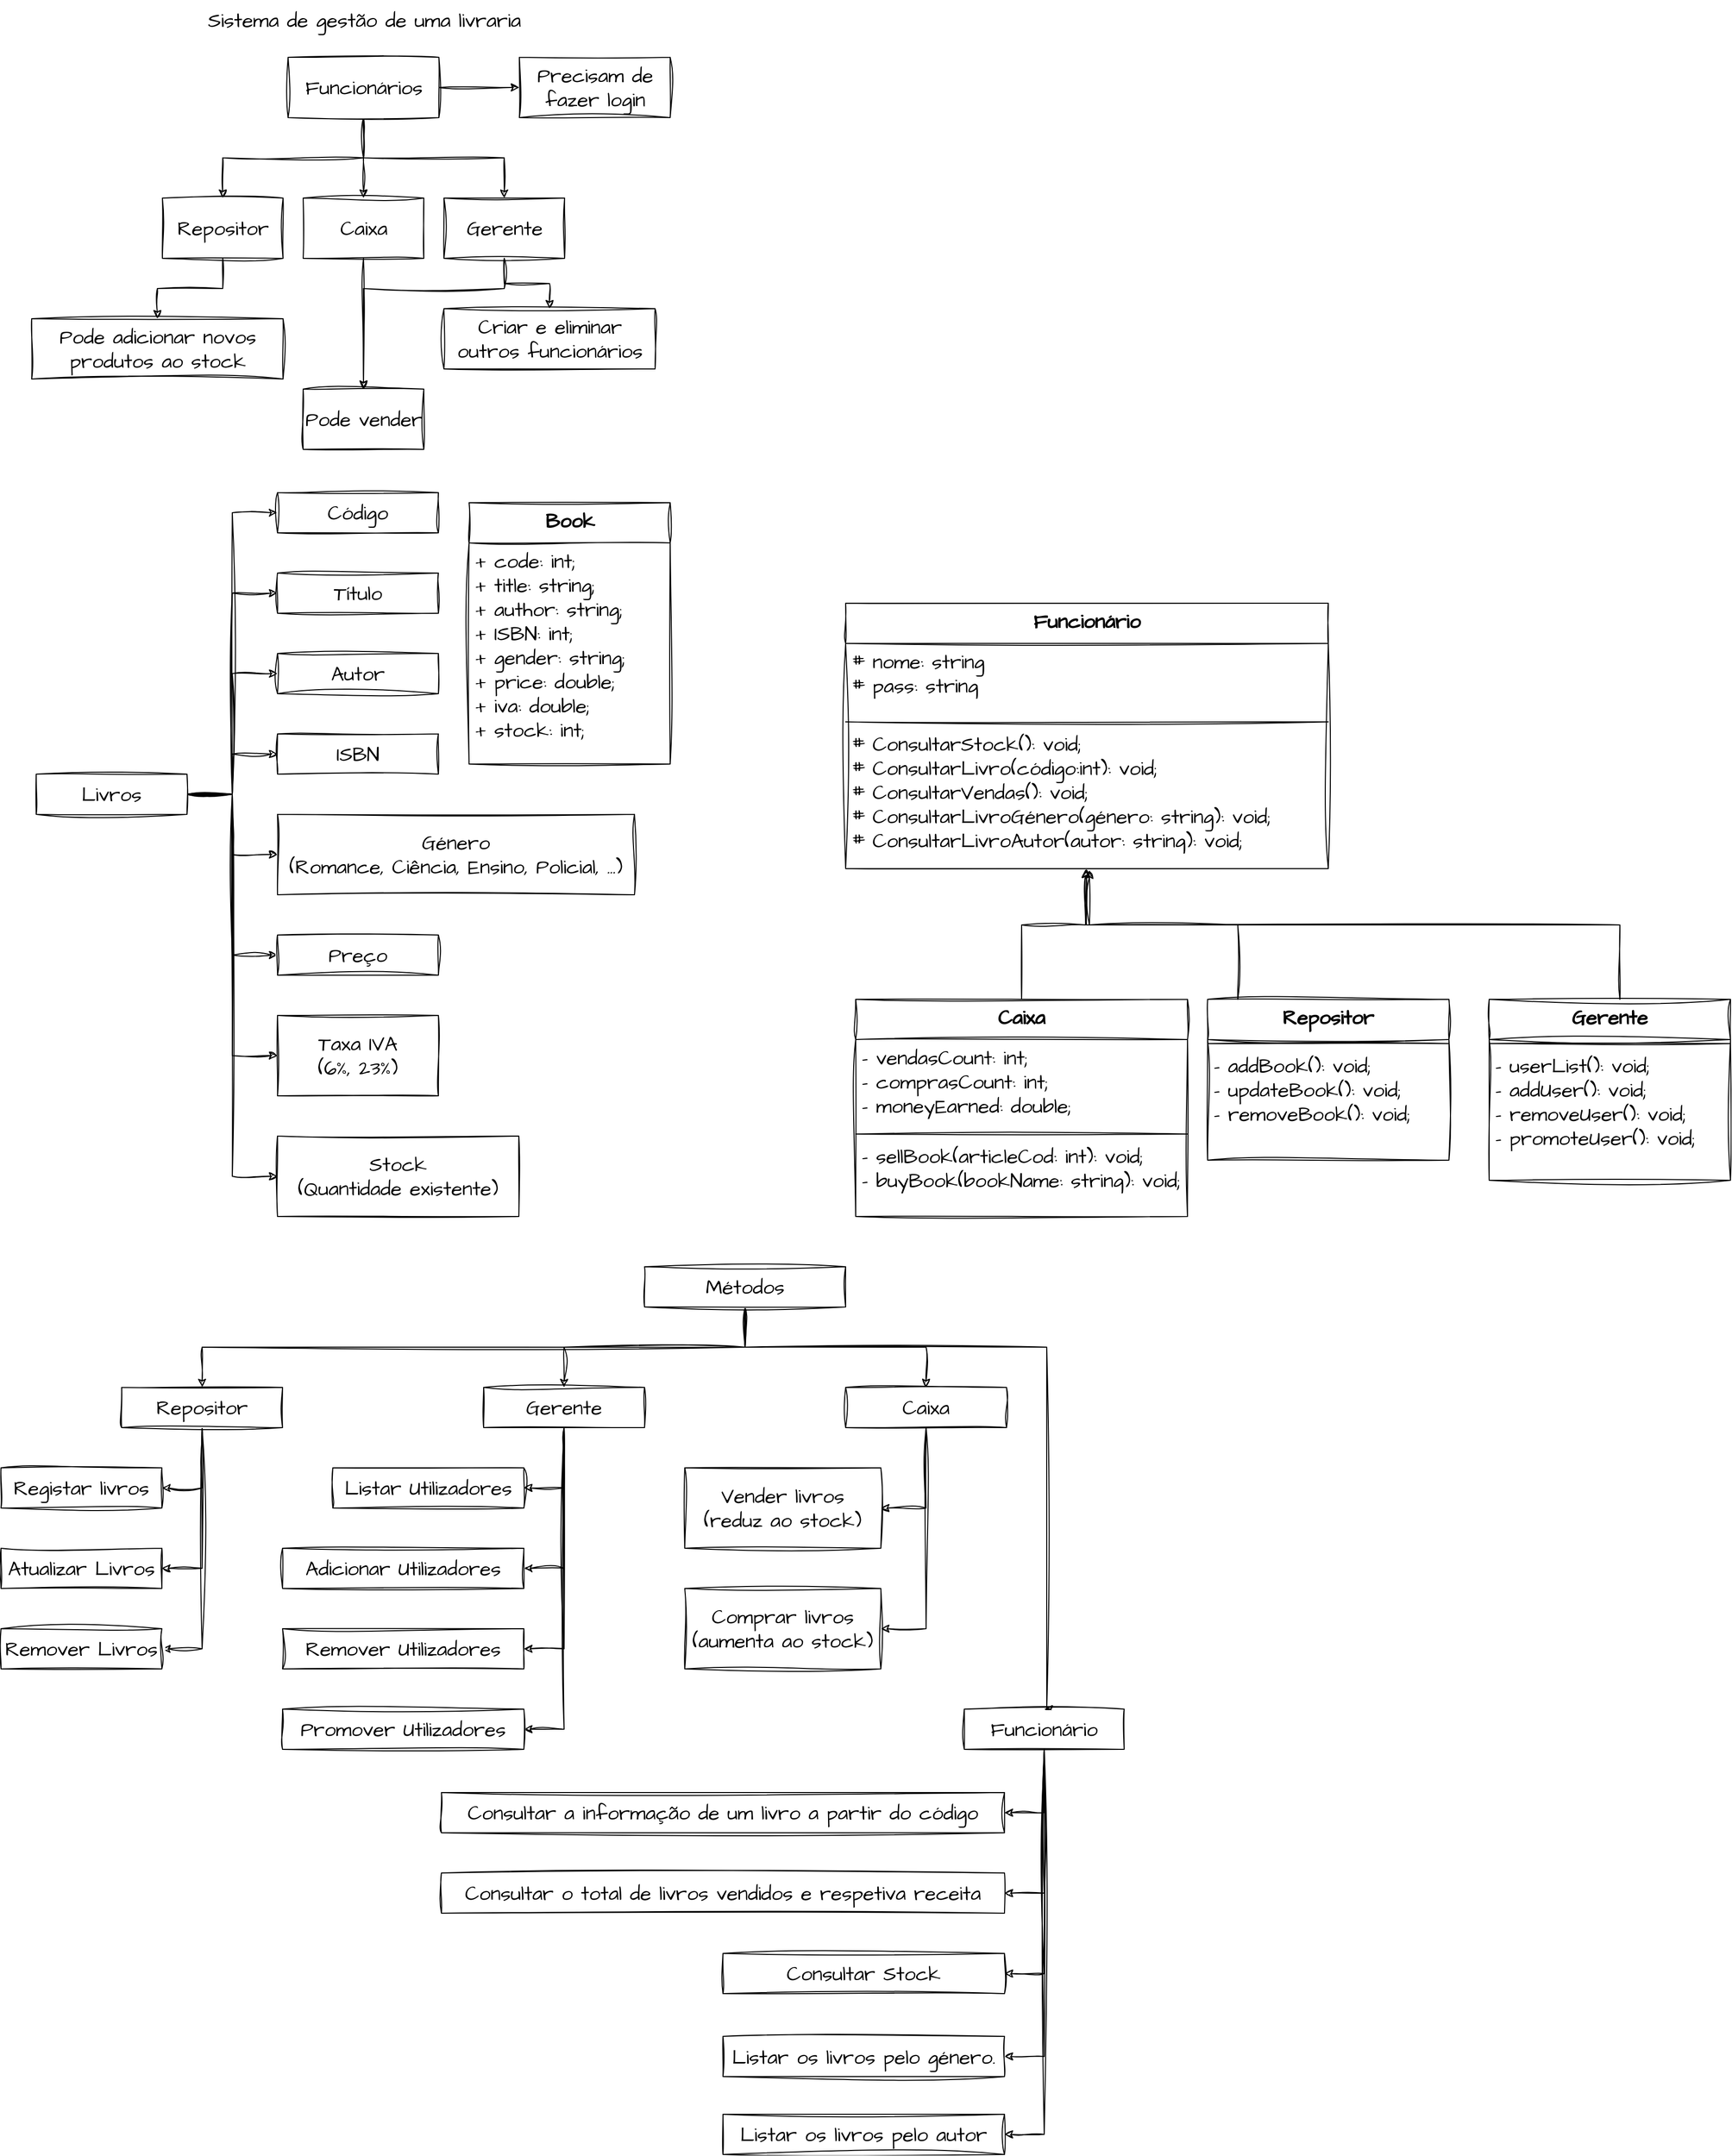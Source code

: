 <mxfile version="22.1.18" type="device">
  <diagram id="C5RBs43oDa-KdzZeNtuy" name="Page-1">
    <mxGraphModel dx="1912" dy="1139" grid="1" gridSize="10" guides="1" tooltips="1" connect="1" arrows="1" fold="1" page="1" pageScale="1" pageWidth="827" pageHeight="1169" math="0" shadow="0">
      <root>
        <mxCell id="WIyWlLk6GJQsqaUBKTNV-0" />
        <mxCell id="WIyWlLk6GJQsqaUBKTNV-1" parent="WIyWlLk6GJQsqaUBKTNV-0" />
        <mxCell id="794QUzYqEtfinhLW96Dt-0" value="Sistema de gestão de uma livraria" style="text;html=1;align=center;verticalAlign=middle;resizable=0;points=[];autosize=1;strokeColor=none;fillColor=none;fontSize=20;fontFamily=Architects Daughter;" parent="WIyWlLk6GJQsqaUBKTNV-1" vertex="1">
          <mxGeometry x="245.5" y="40" width="330" height="40" as="geometry" />
        </mxCell>
        <mxCell id="794QUzYqEtfinhLW96Dt-3" value="" style="edgeStyle=elbowEdgeStyle;rounded=0;sketch=1;hachureGap=4;jiggle=2;curveFitting=1;orthogonalLoop=1;jettySize=auto;html=1;fontFamily=Architects Daughter;fontSource=https%3A%2F%2Ffonts.googleapis.com%2Fcss%3Ffamily%3DArchitects%2BDaughter;fontSize=16;elbow=vertical;" parent="WIyWlLk6GJQsqaUBKTNV-1" source="794QUzYqEtfinhLW96Dt-1" target="794QUzYqEtfinhLW96Dt-2" edge="1">
          <mxGeometry relative="1" as="geometry" />
        </mxCell>
        <mxCell id="794QUzYqEtfinhLW96Dt-6" style="edgeStyle=orthogonalEdgeStyle;rounded=0;sketch=1;hachureGap=4;jiggle=2;curveFitting=1;orthogonalLoop=1;jettySize=auto;html=1;exitX=0.5;exitY=1;exitDx=0;exitDy=0;entryX=0.5;entryY=0;entryDx=0;entryDy=0;fontFamily=Architects Daughter;fontSource=https%3A%2F%2Ffonts.googleapis.com%2Fcss%3Ffamily%3DArchitects%2BDaughter;fontSize=16;" parent="WIyWlLk6GJQsqaUBKTNV-1" source="794QUzYqEtfinhLW96Dt-1" target="794QUzYqEtfinhLW96Dt-5" edge="1">
          <mxGeometry relative="1" as="geometry" />
        </mxCell>
        <mxCell id="794QUzYqEtfinhLW96Dt-7" style="edgeStyle=orthogonalEdgeStyle;rounded=0;sketch=1;hachureGap=4;jiggle=2;curveFitting=1;orthogonalLoop=1;jettySize=auto;html=1;exitX=0.5;exitY=1;exitDx=0;exitDy=0;entryX=0.5;entryY=0;entryDx=0;entryDy=0;fontFamily=Architects Daughter;fontSource=https%3A%2F%2Ffonts.googleapis.com%2Fcss%3Ffamily%3DArchitects%2BDaughter;fontSize=16;" parent="WIyWlLk6GJQsqaUBKTNV-1" source="794QUzYqEtfinhLW96Dt-1" target="794QUzYqEtfinhLW96Dt-4" edge="1">
          <mxGeometry relative="1" as="geometry" />
        </mxCell>
        <mxCell id="794QUzYqEtfinhLW96Dt-10" value="" style="edgeStyle=orthogonalEdgeStyle;rounded=0;sketch=1;hachureGap=4;jiggle=2;curveFitting=1;orthogonalLoop=1;jettySize=auto;html=1;fontFamily=Architects Daughter;fontSource=https%3A%2F%2Ffonts.googleapis.com%2Fcss%3Ffamily%3DArchitects%2BDaughter;fontSize=16;" parent="WIyWlLk6GJQsqaUBKTNV-1" source="794QUzYqEtfinhLW96Dt-1" target="794QUzYqEtfinhLW96Dt-9" edge="1">
          <mxGeometry relative="1" as="geometry" />
        </mxCell>
        <mxCell id="794QUzYqEtfinhLW96Dt-1" value="Funcionários" style="rounded=0;whiteSpace=wrap;html=1;sketch=1;hachureGap=4;jiggle=2;curveFitting=1;fontFamily=Architects Daughter;fontSource=https%3A%2F%2Ffonts.googleapis.com%2Fcss%3Ffamily%3DArchitects%2BDaughter;fontSize=20;" parent="WIyWlLk6GJQsqaUBKTNV-1" vertex="1">
          <mxGeometry x="335.5" y="97" width="150" height="60" as="geometry" />
        </mxCell>
        <mxCell id="794QUzYqEtfinhLW96Dt-17" value="" style="edgeStyle=orthogonalEdgeStyle;rounded=0;sketch=1;hachureGap=4;jiggle=2;curveFitting=1;orthogonalLoop=1;jettySize=auto;html=1;fontFamily=Architects Daughter;fontSource=https%3A%2F%2Ffonts.googleapis.com%2Fcss%3Ffamily%3DArchitects%2BDaughter;fontSize=16;" parent="WIyWlLk6GJQsqaUBKTNV-1" source="794QUzYqEtfinhLW96Dt-2" target="794QUzYqEtfinhLW96Dt-16" edge="1">
          <mxGeometry relative="1" as="geometry" />
        </mxCell>
        <mxCell id="794QUzYqEtfinhLW96Dt-2" value="Caixa" style="whiteSpace=wrap;html=1;fontSize=20;fontFamily=Architects Daughter;rounded=0;sketch=1;hachureGap=4;jiggle=2;curveFitting=1;fontSource=https%3A%2F%2Ffonts.googleapis.com%2Fcss%3Ffamily%3DArchitects%2BDaughter;" parent="WIyWlLk6GJQsqaUBKTNV-1" vertex="1">
          <mxGeometry x="350.5" y="237" width="120" height="60" as="geometry" />
        </mxCell>
        <mxCell id="794QUzYqEtfinhLW96Dt-12" value="" style="edgeStyle=orthogonalEdgeStyle;rounded=0;sketch=1;hachureGap=4;jiggle=2;curveFitting=1;orthogonalLoop=1;jettySize=auto;html=1;fontFamily=Architects Daughter;fontSource=https%3A%2F%2Ffonts.googleapis.com%2Fcss%3Ffamily%3DArchitects%2BDaughter;fontSize=16;" parent="WIyWlLk6GJQsqaUBKTNV-1" source="794QUzYqEtfinhLW96Dt-4" target="794QUzYqEtfinhLW96Dt-11" edge="1">
          <mxGeometry relative="1" as="geometry" />
        </mxCell>
        <mxCell id="794QUzYqEtfinhLW96Dt-18" style="edgeStyle=orthogonalEdgeStyle;rounded=0;sketch=1;hachureGap=4;jiggle=2;curveFitting=1;orthogonalLoop=1;jettySize=auto;html=1;exitX=0.5;exitY=1;exitDx=0;exitDy=0;entryX=0.5;entryY=0;entryDx=0;entryDy=0;fontFamily=Architects Daughter;fontSource=https%3A%2F%2Ffonts.googleapis.com%2Fcss%3Ffamily%3DArchitects%2BDaughter;fontSize=16;" parent="WIyWlLk6GJQsqaUBKTNV-1" source="794QUzYqEtfinhLW96Dt-4" target="794QUzYqEtfinhLW96Dt-16" edge="1">
          <mxGeometry relative="1" as="geometry">
            <Array as="points">
              <mxPoint x="550.5" y="327" />
              <mxPoint x="410.5" y="327" />
            </Array>
          </mxGeometry>
        </mxCell>
        <mxCell id="794QUzYqEtfinhLW96Dt-4" value="Gerente" style="whiteSpace=wrap;html=1;fontSize=20;fontFamily=Architects Daughter;rounded=0;sketch=1;hachureGap=4;jiggle=2;curveFitting=1;fontSource=https%3A%2F%2Ffonts.googleapis.com%2Fcss%3Ffamily%3DArchitects%2BDaughter;" parent="WIyWlLk6GJQsqaUBKTNV-1" vertex="1">
          <mxGeometry x="490.5" y="237" width="120" height="60" as="geometry" />
        </mxCell>
        <mxCell id="794QUzYqEtfinhLW96Dt-15" value="" style="edgeStyle=orthogonalEdgeStyle;rounded=0;sketch=1;hachureGap=4;jiggle=2;curveFitting=1;orthogonalLoop=1;jettySize=auto;html=1;fontFamily=Architects Daughter;fontSource=https%3A%2F%2Ffonts.googleapis.com%2Fcss%3Ffamily%3DArchitects%2BDaughter;fontSize=16;" parent="WIyWlLk6GJQsqaUBKTNV-1" source="794QUzYqEtfinhLW96Dt-5" target="794QUzYqEtfinhLW96Dt-14" edge="1">
          <mxGeometry relative="1" as="geometry" />
        </mxCell>
        <mxCell id="794QUzYqEtfinhLW96Dt-5" value="Repositor" style="whiteSpace=wrap;html=1;fontSize=20;fontFamily=Architects Daughter;rounded=0;sketch=1;hachureGap=4;jiggle=2;curveFitting=1;fontSource=https%3A%2F%2Ffonts.googleapis.com%2Fcss%3Ffamily%3DArchitects%2BDaughter;" parent="WIyWlLk6GJQsqaUBKTNV-1" vertex="1">
          <mxGeometry x="210.5" y="237" width="120" height="60" as="geometry" />
        </mxCell>
        <mxCell id="794QUzYqEtfinhLW96Dt-9" value="Precisam de fazer login" style="rounded=0;whiteSpace=wrap;html=1;sketch=1;hachureGap=4;jiggle=2;curveFitting=1;fontFamily=Architects Daughter;fontSource=https%3A%2F%2Ffonts.googleapis.com%2Fcss%3Ffamily%3DArchitects%2BDaughter;fontSize=20;" parent="WIyWlLk6GJQsqaUBKTNV-1" vertex="1">
          <mxGeometry x="565.5" y="97" width="150" height="60" as="geometry" />
        </mxCell>
        <mxCell id="794QUzYqEtfinhLW96Dt-11" value="Criar e eliminar outros funcionários" style="whiteSpace=wrap;html=1;fontSize=20;fontFamily=Architects Daughter;rounded=0;sketch=1;hachureGap=4;jiggle=2;curveFitting=1;fontSource=https%3A%2F%2Ffonts.googleapis.com%2Fcss%3Ffamily%3DArchitects%2BDaughter;" parent="WIyWlLk6GJQsqaUBKTNV-1" vertex="1">
          <mxGeometry x="490.5" y="347" width="210" height="60" as="geometry" />
        </mxCell>
        <mxCell id="794QUzYqEtfinhLW96Dt-14" value="Pode adicionar novos produtos ao stock" style="whiteSpace=wrap;html=1;fontSize=20;fontFamily=Architects Daughter;rounded=0;sketch=1;hachureGap=4;jiggle=2;curveFitting=1;fontSource=https%3A%2F%2Ffonts.googleapis.com%2Fcss%3Ffamily%3DArchitects%2BDaughter;" parent="WIyWlLk6GJQsqaUBKTNV-1" vertex="1">
          <mxGeometry x="80.5" y="357" width="250" height="60" as="geometry" />
        </mxCell>
        <mxCell id="794QUzYqEtfinhLW96Dt-16" value="Pode vender" style="whiteSpace=wrap;html=1;fontSize=20;fontFamily=Architects Daughter;rounded=0;sketch=1;hachureGap=4;jiggle=2;curveFitting=1;fontSource=https%3A%2F%2Ffonts.googleapis.com%2Fcss%3Ffamily%3DArchitects%2BDaughter;" parent="WIyWlLk6GJQsqaUBKTNV-1" vertex="1">
          <mxGeometry x="350.5" y="427" width="120" height="60" as="geometry" />
        </mxCell>
        <mxCell id="794QUzYqEtfinhLW96Dt-46" style="edgeStyle=orthogonalEdgeStyle;rounded=0;sketch=1;hachureGap=4;jiggle=2;curveFitting=1;orthogonalLoop=1;jettySize=auto;html=1;entryX=0;entryY=0.5;entryDx=0;entryDy=0;fontFamily=Architects Daughter;fontSource=https%3A%2F%2Ffonts.googleapis.com%2Fcss%3Ffamily%3DArchitects%2BDaughter;fontSize=16;" parent="WIyWlLk6GJQsqaUBKTNV-1" source="794QUzYqEtfinhLW96Dt-35" target="794QUzYqEtfinhLW96Dt-41" edge="1">
          <mxGeometry relative="1" as="geometry" />
        </mxCell>
        <mxCell id="794QUzYqEtfinhLW96Dt-47" style="edgeStyle=orthogonalEdgeStyle;rounded=0;sketch=1;hachureGap=4;jiggle=2;curveFitting=1;orthogonalLoop=1;jettySize=auto;html=1;entryX=0;entryY=0.5;entryDx=0;entryDy=0;fontFamily=Architects Daughter;fontSource=https%3A%2F%2Ffonts.googleapis.com%2Fcss%3Ffamily%3DArchitects%2BDaughter;fontSize=16;" parent="WIyWlLk6GJQsqaUBKTNV-1" source="794QUzYqEtfinhLW96Dt-35" target="794QUzYqEtfinhLW96Dt-40" edge="1">
          <mxGeometry relative="1" as="geometry" />
        </mxCell>
        <mxCell id="794QUzYqEtfinhLW96Dt-48" style="edgeStyle=orthogonalEdgeStyle;rounded=0;sketch=1;hachureGap=4;jiggle=2;curveFitting=1;orthogonalLoop=1;jettySize=auto;html=1;exitX=1;exitY=0.5;exitDx=0;exitDy=0;entryX=0;entryY=0.5;entryDx=0;entryDy=0;fontFamily=Architects Daughter;fontSource=https%3A%2F%2Ffonts.googleapis.com%2Fcss%3Ffamily%3DArchitects%2BDaughter;fontSize=16;" parent="WIyWlLk6GJQsqaUBKTNV-1" source="794QUzYqEtfinhLW96Dt-35" target="794QUzYqEtfinhLW96Dt-36" edge="1">
          <mxGeometry relative="1" as="geometry" />
        </mxCell>
        <mxCell id="794QUzYqEtfinhLW96Dt-49" style="edgeStyle=orthogonalEdgeStyle;rounded=0;sketch=1;hachureGap=4;jiggle=2;curveFitting=1;orthogonalLoop=1;jettySize=auto;html=1;entryX=0;entryY=0.5;entryDx=0;entryDy=0;fontFamily=Architects Daughter;fontSource=https%3A%2F%2Ffonts.googleapis.com%2Fcss%3Ffamily%3DArchitects%2BDaughter;fontSize=16;" parent="WIyWlLk6GJQsqaUBKTNV-1" source="794QUzYqEtfinhLW96Dt-35" target="794QUzYqEtfinhLW96Dt-39" edge="1">
          <mxGeometry relative="1" as="geometry" />
        </mxCell>
        <mxCell id="794QUzYqEtfinhLW96Dt-50" style="edgeStyle=orthogonalEdgeStyle;rounded=0;sketch=1;hachureGap=4;jiggle=2;curveFitting=1;orthogonalLoop=1;jettySize=auto;html=1;entryX=0;entryY=0.5;entryDx=0;entryDy=0;fontFamily=Architects Daughter;fontSource=https%3A%2F%2Ffonts.googleapis.com%2Fcss%3Ffamily%3DArchitects%2BDaughter;fontSize=16;" parent="WIyWlLk6GJQsqaUBKTNV-1" source="794QUzYqEtfinhLW96Dt-35" target="794QUzYqEtfinhLW96Dt-42" edge="1">
          <mxGeometry relative="1" as="geometry" />
        </mxCell>
        <mxCell id="794QUzYqEtfinhLW96Dt-51" style="edgeStyle=orthogonalEdgeStyle;rounded=0;sketch=1;hachureGap=4;jiggle=2;curveFitting=1;orthogonalLoop=1;jettySize=auto;html=1;entryX=0;entryY=0.5;entryDx=0;entryDy=0;fontFamily=Architects Daughter;fontSource=https%3A%2F%2Ffonts.googleapis.com%2Fcss%3Ffamily%3DArchitects%2BDaughter;fontSize=16;" parent="WIyWlLk6GJQsqaUBKTNV-1" source="794QUzYqEtfinhLW96Dt-35" target="794QUzYqEtfinhLW96Dt-43" edge="1">
          <mxGeometry relative="1" as="geometry" />
        </mxCell>
        <mxCell id="794QUzYqEtfinhLW96Dt-52" style="edgeStyle=orthogonalEdgeStyle;rounded=0;sketch=1;hachureGap=4;jiggle=2;curveFitting=1;orthogonalLoop=1;jettySize=auto;html=1;entryX=0;entryY=0.5;entryDx=0;entryDy=0;fontFamily=Architects Daughter;fontSource=https%3A%2F%2Ffonts.googleapis.com%2Fcss%3Ffamily%3DArchitects%2BDaughter;fontSize=16;" parent="WIyWlLk6GJQsqaUBKTNV-1" source="794QUzYqEtfinhLW96Dt-35" target="794QUzYqEtfinhLW96Dt-44" edge="1">
          <mxGeometry relative="1" as="geometry" />
        </mxCell>
        <mxCell id="794QUzYqEtfinhLW96Dt-53" style="edgeStyle=orthogonalEdgeStyle;rounded=0;sketch=1;hachureGap=4;jiggle=2;curveFitting=1;orthogonalLoop=1;jettySize=auto;html=1;entryX=0;entryY=0.5;entryDx=0;entryDy=0;fontFamily=Architects Daughter;fontSource=https%3A%2F%2Ffonts.googleapis.com%2Fcss%3Ffamily%3DArchitects%2BDaughter;fontSize=16;" parent="WIyWlLk6GJQsqaUBKTNV-1" source="794QUzYqEtfinhLW96Dt-35" target="794QUzYqEtfinhLW96Dt-45" edge="1">
          <mxGeometry relative="1" as="geometry" />
        </mxCell>
        <mxCell id="794QUzYqEtfinhLW96Dt-35" value="Livros" style="rounded=0;whiteSpace=wrap;html=1;sketch=1;hachureGap=4;jiggle=2;curveFitting=1;fontFamily=Architects Daughter;fontSource=https%3A%2F%2Ffonts.googleapis.com%2Fcss%3Ffamily%3DArchitects%2BDaughter;fontSize=20;" parent="WIyWlLk6GJQsqaUBKTNV-1" vertex="1">
          <mxGeometry x="85" y="810" width="150" height="40" as="geometry" />
        </mxCell>
        <mxCell id="794QUzYqEtfinhLW96Dt-36" value="Código" style="rounded=0;whiteSpace=wrap;html=1;sketch=1;hachureGap=4;jiggle=2;curveFitting=1;fontFamily=Architects Daughter;fontSource=https%3A%2F%2Ffonts.googleapis.com%2Fcss%3Ffamily%3DArchitects%2BDaughter;fontSize=20;" parent="WIyWlLk6GJQsqaUBKTNV-1" vertex="1">
          <mxGeometry x="325" y="530" width="160" height="40" as="geometry" />
        </mxCell>
        <mxCell id="794QUzYqEtfinhLW96Dt-39" value="Título" style="rounded=0;whiteSpace=wrap;html=1;sketch=1;hachureGap=4;jiggle=2;curveFitting=1;fontFamily=Architects Daughter;fontSource=https%3A%2F%2Ffonts.googleapis.com%2Fcss%3Ffamily%3DArchitects%2BDaughter;fontSize=20;" parent="WIyWlLk6GJQsqaUBKTNV-1" vertex="1">
          <mxGeometry x="325" y="610" width="160" height="40" as="geometry" />
        </mxCell>
        <mxCell id="794QUzYqEtfinhLW96Dt-40" value="Autor" style="rounded=0;whiteSpace=wrap;html=1;sketch=1;hachureGap=4;jiggle=2;curveFitting=1;fontFamily=Architects Daughter;fontSource=https%3A%2F%2Ffonts.googleapis.com%2Fcss%3Ffamily%3DArchitects%2BDaughter;fontSize=20;" parent="WIyWlLk6GJQsqaUBKTNV-1" vertex="1">
          <mxGeometry x="325" y="690" width="160" height="40" as="geometry" />
        </mxCell>
        <mxCell id="794QUzYqEtfinhLW96Dt-41" value="ISBN" style="rounded=0;whiteSpace=wrap;html=1;sketch=1;hachureGap=4;jiggle=2;curveFitting=1;fontFamily=Architects Daughter;fontSource=https%3A%2F%2Ffonts.googleapis.com%2Fcss%3Ffamily%3DArchitects%2BDaughter;fontSize=20;" parent="WIyWlLk6GJQsqaUBKTNV-1" vertex="1">
          <mxGeometry x="325" y="770" width="160" height="40" as="geometry" />
        </mxCell>
        <mxCell id="794QUzYqEtfinhLW96Dt-42" value="Género&lt;br&gt;(Romance, Ciência, Ensino, Policial, ...)" style="rounded=0;whiteSpace=wrap;html=1;sketch=1;hachureGap=4;jiggle=2;curveFitting=1;fontFamily=Architects Daughter;fontSource=https%3A%2F%2Ffonts.googleapis.com%2Fcss%3Ffamily%3DArchitects%2BDaughter;fontSize=20;" parent="WIyWlLk6GJQsqaUBKTNV-1" vertex="1">
          <mxGeometry x="325" y="850" width="355" height="80" as="geometry" />
        </mxCell>
        <mxCell id="794QUzYqEtfinhLW96Dt-43" value="Preço" style="rounded=0;whiteSpace=wrap;html=1;sketch=1;hachureGap=4;jiggle=2;curveFitting=1;fontFamily=Architects Daughter;fontSource=https%3A%2F%2Ffonts.googleapis.com%2Fcss%3Ffamily%3DArchitects%2BDaughter;fontSize=20;" parent="WIyWlLk6GJQsqaUBKTNV-1" vertex="1">
          <mxGeometry x="325" y="970" width="160" height="40" as="geometry" />
        </mxCell>
        <mxCell id="794QUzYqEtfinhLW96Dt-44" value="Taxa IVA&lt;br&gt;(6%, 23%)" style="rounded=0;whiteSpace=wrap;html=1;sketch=1;hachureGap=4;jiggle=2;curveFitting=1;fontFamily=Architects Daughter;fontSource=https%3A%2F%2Ffonts.googleapis.com%2Fcss%3Ffamily%3DArchitects%2BDaughter;fontSize=20;" parent="WIyWlLk6GJQsqaUBKTNV-1" vertex="1">
          <mxGeometry x="325" y="1050" width="160" height="80" as="geometry" />
        </mxCell>
        <mxCell id="794QUzYqEtfinhLW96Dt-45" value="Stock&lt;br&gt;(Quantidade existente)" style="rounded=0;whiteSpace=wrap;html=1;sketch=1;hachureGap=4;jiggle=2;curveFitting=1;fontFamily=Architects Daughter;fontSource=https%3A%2F%2Ffonts.googleapis.com%2Fcss%3Ffamily%3DArchitects%2BDaughter;fontSize=20;" parent="WIyWlLk6GJQsqaUBKTNV-1" vertex="1">
          <mxGeometry x="325" y="1170" width="240" height="80" as="geometry" />
        </mxCell>
        <mxCell id="794QUzYqEtfinhLW96Dt-83" style="edgeStyle=orthogonalEdgeStyle;rounded=0;sketch=1;hachureGap=4;jiggle=2;curveFitting=1;orthogonalLoop=1;jettySize=auto;html=1;entryX=1;entryY=0.5;entryDx=0;entryDy=0;fontFamily=Architects Daughter;fontSource=https%3A%2F%2Ffonts.googleapis.com%2Fcss%3Ffamily%3DArchitects%2BDaughter;fontSize=16;" parent="WIyWlLk6GJQsqaUBKTNV-1" source="794QUzYqEtfinhLW96Dt-55" target="794QUzYqEtfinhLW96Dt-67" edge="1">
          <mxGeometry relative="1" as="geometry" />
        </mxCell>
        <mxCell id="794QUzYqEtfinhLW96Dt-84" style="edgeStyle=orthogonalEdgeStyle;rounded=0;sketch=1;hachureGap=4;jiggle=2;curveFitting=1;orthogonalLoop=1;jettySize=auto;html=1;entryX=1;entryY=0.5;entryDx=0;entryDy=0;fontFamily=Architects Daughter;fontSource=https%3A%2F%2Ffonts.googleapis.com%2Fcss%3Ffamily%3DArchitects%2BDaughter;fontSize=16;" parent="WIyWlLk6GJQsqaUBKTNV-1" source="794QUzYqEtfinhLW96Dt-55" target="794QUzYqEtfinhLW96Dt-68" edge="1">
          <mxGeometry relative="1" as="geometry" />
        </mxCell>
        <mxCell id="794QUzYqEtfinhLW96Dt-55" value="Caixa" style="whiteSpace=wrap;html=1;fontSize=20;fontFamily=Architects Daughter;rounded=0;sketch=1;hachureGap=4;jiggle=2;curveFitting=1;fontSource=https%3A%2F%2Ffonts.googleapis.com%2Fcss%3Ffamily%3DArchitects%2BDaughter;" parent="WIyWlLk6GJQsqaUBKTNV-1" vertex="1">
          <mxGeometry x="890" y="1420" width="160" height="40" as="geometry" />
        </mxCell>
        <mxCell id="794QUzYqEtfinhLW96Dt-80" style="edgeStyle=orthogonalEdgeStyle;rounded=0;sketch=1;hachureGap=4;jiggle=2;curveFitting=1;orthogonalLoop=1;jettySize=auto;html=1;entryX=1;entryY=0.5;entryDx=0;entryDy=0;fontFamily=Architects Daughter;fontSource=https%3A%2F%2Ffonts.googleapis.com%2Fcss%3Ffamily%3DArchitects%2BDaughter;fontSize=16;" parent="WIyWlLk6GJQsqaUBKTNV-1" source="794QUzYqEtfinhLW96Dt-56" target="794QUzYqEtfinhLW96Dt-66" edge="1">
          <mxGeometry relative="1" as="geometry" />
        </mxCell>
        <mxCell id="794QUzYqEtfinhLW96Dt-81" style="edgeStyle=orthogonalEdgeStyle;rounded=0;sketch=1;hachureGap=4;jiggle=2;curveFitting=1;orthogonalLoop=1;jettySize=auto;html=1;entryX=1;entryY=0.5;entryDx=0;entryDy=0;fontFamily=Architects Daughter;fontSource=https%3A%2F%2Ffonts.googleapis.com%2Fcss%3Ffamily%3DArchitects%2BDaughter;fontSize=16;" parent="WIyWlLk6GJQsqaUBKTNV-1" source="794QUzYqEtfinhLW96Dt-56" target="794QUzYqEtfinhLW96Dt-71" edge="1">
          <mxGeometry relative="1" as="geometry" />
        </mxCell>
        <mxCell id="794QUzYqEtfinhLW96Dt-82" style="edgeStyle=orthogonalEdgeStyle;rounded=0;sketch=1;hachureGap=4;jiggle=2;curveFitting=1;orthogonalLoop=1;jettySize=auto;html=1;entryX=1;entryY=0.5;entryDx=0;entryDy=0;fontFamily=Architects Daughter;fontSource=https%3A%2F%2Ffonts.googleapis.com%2Fcss%3Ffamily%3DArchitects%2BDaughter;fontSize=16;" parent="WIyWlLk6GJQsqaUBKTNV-1" source="794QUzYqEtfinhLW96Dt-56" target="794QUzYqEtfinhLW96Dt-72" edge="1">
          <mxGeometry relative="1" as="geometry" />
        </mxCell>
        <mxCell id="794QUzYqEtfinhLW96Dt-103" style="edgeStyle=orthogonalEdgeStyle;rounded=0;sketch=1;hachureGap=4;jiggle=2;curveFitting=1;orthogonalLoop=1;jettySize=auto;html=1;entryX=1;entryY=0.5;entryDx=0;entryDy=0;fontFamily=Architects Daughter;fontSource=https%3A%2F%2Ffonts.googleapis.com%2Fcss%3Ffamily%3DArchitects%2BDaughter;fontSize=16;" parent="WIyWlLk6GJQsqaUBKTNV-1" source="794QUzYqEtfinhLW96Dt-56" target="794QUzYqEtfinhLW96Dt-102" edge="1">
          <mxGeometry relative="1" as="geometry" />
        </mxCell>
        <mxCell id="794QUzYqEtfinhLW96Dt-56" value="Gerente" style="whiteSpace=wrap;html=1;fontSize=20;fontFamily=Architects Daughter;rounded=0;sketch=1;hachureGap=4;jiggle=2;curveFitting=1;fontSource=https%3A%2F%2Ffonts.googleapis.com%2Fcss%3Ffamily%3DArchitects%2BDaughter;" parent="WIyWlLk6GJQsqaUBKTNV-1" vertex="1">
          <mxGeometry x="530" y="1420" width="160" height="40" as="geometry" />
        </mxCell>
        <mxCell id="794QUzYqEtfinhLW96Dt-74" style="edgeStyle=orthogonalEdgeStyle;rounded=0;sketch=1;hachureGap=4;jiggle=2;curveFitting=1;orthogonalLoop=1;jettySize=auto;html=1;entryX=0.5;entryY=0;entryDx=0;entryDy=0;fontFamily=Architects Daughter;fontSource=https%3A%2F%2Ffonts.googleapis.com%2Fcss%3Ffamily%3DArchitects%2BDaughter;fontSize=16;" parent="WIyWlLk6GJQsqaUBKTNV-1" source="794QUzYqEtfinhLW96Dt-59" target="794QUzYqEtfinhLW96Dt-60" edge="1">
          <mxGeometry relative="1" as="geometry">
            <Array as="points">
              <mxPoint x="790" y="1380" />
              <mxPoint x="250" y="1380" />
            </Array>
          </mxGeometry>
        </mxCell>
        <mxCell id="794QUzYqEtfinhLW96Dt-75" style="edgeStyle=orthogonalEdgeStyle;rounded=0;sketch=1;hachureGap=4;jiggle=2;curveFitting=1;orthogonalLoop=1;jettySize=auto;html=1;entryX=0.5;entryY=0;entryDx=0;entryDy=0;fontFamily=Architects Daughter;fontSource=https%3A%2F%2Ffonts.googleapis.com%2Fcss%3Ffamily%3DArchitects%2BDaughter;fontSize=16;" parent="WIyWlLk6GJQsqaUBKTNV-1" source="794QUzYqEtfinhLW96Dt-59" target="794QUzYqEtfinhLW96Dt-56" edge="1">
          <mxGeometry relative="1" as="geometry" />
        </mxCell>
        <mxCell id="794QUzYqEtfinhLW96Dt-76" style="edgeStyle=orthogonalEdgeStyle;rounded=0;sketch=1;hachureGap=4;jiggle=2;curveFitting=1;orthogonalLoop=1;jettySize=auto;html=1;entryX=0.5;entryY=0;entryDx=0;entryDy=0;fontFamily=Architects Daughter;fontSource=https%3A%2F%2Ffonts.googleapis.com%2Fcss%3Ffamily%3DArchitects%2BDaughter;fontSize=16;" parent="WIyWlLk6GJQsqaUBKTNV-1" source="794QUzYqEtfinhLW96Dt-59" target="794QUzYqEtfinhLW96Dt-55" edge="1">
          <mxGeometry relative="1" as="geometry" />
        </mxCell>
        <mxCell id="794QUzYqEtfinhLW96Dt-77" style="edgeStyle=orthogonalEdgeStyle;rounded=0;sketch=1;hachureGap=4;jiggle=2;curveFitting=1;orthogonalLoop=1;jettySize=auto;html=1;entryX=0.5;entryY=0;entryDx=0;entryDy=0;fontFamily=Architects Daughter;fontSource=https%3A%2F%2Ffonts.googleapis.com%2Fcss%3Ffamily%3DArchitects%2BDaughter;fontSize=16;" parent="WIyWlLk6GJQsqaUBKTNV-1" source="794QUzYqEtfinhLW96Dt-59" target="794QUzYqEtfinhLW96Dt-73" edge="1">
          <mxGeometry relative="1" as="geometry">
            <Array as="points">
              <mxPoint x="790" y="1380" />
              <mxPoint x="1090" y="1380" />
            </Array>
          </mxGeometry>
        </mxCell>
        <mxCell id="794QUzYqEtfinhLW96Dt-59" value="Métodos" style="whiteSpace=wrap;html=1;fontSize=20;fontFamily=Architects Daughter;rounded=0;sketch=1;hachureGap=4;jiggle=2;curveFitting=1;fontSource=https%3A%2F%2Ffonts.googleapis.com%2Fcss%3Ffamily%3DArchitects%2BDaughter;" parent="WIyWlLk6GJQsqaUBKTNV-1" vertex="1">
          <mxGeometry x="690" y="1300" width="200" height="40" as="geometry" />
        </mxCell>
        <mxCell id="794QUzYqEtfinhLW96Dt-78" style="edgeStyle=orthogonalEdgeStyle;rounded=0;sketch=1;hachureGap=4;jiggle=2;curveFitting=1;orthogonalLoop=1;jettySize=auto;html=1;entryX=1;entryY=0.5;entryDx=0;entryDy=0;fontFamily=Architects Daughter;fontSource=https%3A%2F%2Ffonts.googleapis.com%2Fcss%3Ffamily%3DArchitects%2BDaughter;fontSize=16;" parent="WIyWlLk6GJQsqaUBKTNV-1" source="794QUzYqEtfinhLW96Dt-60" target="794QUzYqEtfinhLW96Dt-61" edge="1">
          <mxGeometry relative="1" as="geometry" />
        </mxCell>
        <mxCell id="794QUzYqEtfinhLW96Dt-79" style="edgeStyle=orthogonalEdgeStyle;rounded=0;sketch=1;hachureGap=4;jiggle=2;curveFitting=1;orthogonalLoop=1;jettySize=auto;html=1;entryX=1;entryY=0.5;entryDx=0;entryDy=0;fontFamily=Architects Daughter;fontSource=https%3A%2F%2Ffonts.googleapis.com%2Fcss%3Ffamily%3DArchitects%2BDaughter;fontSize=16;" parent="WIyWlLk6GJQsqaUBKTNV-1" source="794QUzYqEtfinhLW96Dt-60" target="794QUzYqEtfinhLW96Dt-62" edge="1">
          <mxGeometry relative="1" as="geometry" />
        </mxCell>
        <mxCell id="794QUzYqEtfinhLW96Dt-110" style="edgeStyle=orthogonalEdgeStyle;rounded=0;sketch=1;hachureGap=4;jiggle=2;curveFitting=1;orthogonalLoop=1;jettySize=auto;html=1;entryX=1;entryY=0.5;entryDx=0;entryDy=0;fontFamily=Architects Daughter;fontSource=https%3A%2F%2Ffonts.googleapis.com%2Fcss%3Ffamily%3DArchitects%2BDaughter;fontSize=16;" parent="WIyWlLk6GJQsqaUBKTNV-1" source="794QUzYqEtfinhLW96Dt-60" target="794QUzYqEtfinhLW96Dt-109" edge="1">
          <mxGeometry relative="1" as="geometry" />
        </mxCell>
        <mxCell id="794QUzYqEtfinhLW96Dt-60" value="Repositor" style="whiteSpace=wrap;html=1;fontSize=20;fontFamily=Architects Daughter;rounded=0;sketch=1;hachureGap=4;jiggle=2;curveFitting=1;fontSource=https%3A%2F%2Ffonts.googleapis.com%2Fcss%3Ffamily%3DArchitects%2BDaughter;" parent="WIyWlLk6GJQsqaUBKTNV-1" vertex="1">
          <mxGeometry x="170" y="1420" width="160" height="40" as="geometry" />
        </mxCell>
        <mxCell id="794QUzYqEtfinhLW96Dt-61" value="Registar livros" style="whiteSpace=wrap;html=1;fontSize=20;fontFamily=Architects Daughter;rounded=0;sketch=1;hachureGap=4;jiggle=2;curveFitting=1;fontSource=https%3A%2F%2Ffonts.googleapis.com%2Fcss%3Ffamily%3DArchitects%2BDaughter;" parent="WIyWlLk6GJQsqaUBKTNV-1" vertex="1">
          <mxGeometry x="50" y="1500" width="160" height="40" as="geometry" />
        </mxCell>
        <mxCell id="794QUzYqEtfinhLW96Dt-62" value="Atualizar Livros" style="whiteSpace=wrap;html=1;fontSize=20;fontFamily=Architects Daughter;rounded=0;sketch=1;hachureGap=4;jiggle=2;curveFitting=1;fontSource=https%3A%2F%2Ffonts.googleapis.com%2Fcss%3Ffamily%3DArchitects%2BDaughter;" parent="WIyWlLk6GJQsqaUBKTNV-1" vertex="1">
          <mxGeometry x="50" y="1580" width="160" height="40" as="geometry" />
        </mxCell>
        <mxCell id="794QUzYqEtfinhLW96Dt-63" value="Consultar a informação de um livro a partir do código" style="whiteSpace=wrap;html=1;fontSize=20;fontFamily=Architects Daughter;rounded=0;sketch=1;hachureGap=4;jiggle=2;curveFitting=1;fontSource=https%3A%2F%2Ffonts.googleapis.com%2Fcss%3Ffamily%3DArchitects%2BDaughter;" parent="WIyWlLk6GJQsqaUBKTNV-1" vertex="1">
          <mxGeometry x="488" y="1823" width="560" height="40" as="geometry" />
        </mxCell>
        <mxCell id="794QUzYqEtfinhLW96Dt-64" value="Listar os livros pelo género." style="whiteSpace=wrap;html=1;fontSize=20;fontFamily=Architects Daughter;rounded=0;sketch=1;hachureGap=4;jiggle=2;curveFitting=1;fontSource=https%3A%2F%2Ffonts.googleapis.com%2Fcss%3Ffamily%3DArchitects%2BDaughter;" parent="WIyWlLk6GJQsqaUBKTNV-1" vertex="1">
          <mxGeometry x="768" y="2065.5" width="280" height="40" as="geometry" />
        </mxCell>
        <mxCell id="794QUzYqEtfinhLW96Dt-65" value="Listar os livros pelo autor" style="whiteSpace=wrap;html=1;fontSize=20;fontFamily=Architects Daughter;rounded=0;sketch=1;hachureGap=4;jiggle=2;curveFitting=1;fontSource=https%3A%2F%2Ffonts.googleapis.com%2Fcss%3Ffamily%3DArchitects%2BDaughter;" parent="WIyWlLk6GJQsqaUBKTNV-1" vertex="1">
          <mxGeometry x="768" y="2143" width="280" height="40" as="geometry" />
        </mxCell>
        <mxCell id="794QUzYqEtfinhLW96Dt-66" value="Listar Utilizadores" style="whiteSpace=wrap;html=1;fontSize=20;fontFamily=Architects Daughter;rounded=0;sketch=1;hachureGap=4;jiggle=2;curveFitting=1;fontSource=https%3A%2F%2Ffonts.googleapis.com%2Fcss%3Ffamily%3DArchitects%2BDaughter;" parent="WIyWlLk6GJQsqaUBKTNV-1" vertex="1">
          <mxGeometry x="380" y="1500" width="190" height="40" as="geometry" />
        </mxCell>
        <mxCell id="794QUzYqEtfinhLW96Dt-67" value="Vender livros&lt;br&gt;(reduz ao stock)" style="whiteSpace=wrap;html=1;fontSize=20;fontFamily=Architects Daughter;rounded=0;sketch=1;hachureGap=4;jiggle=2;curveFitting=1;fontSource=https%3A%2F%2Ffonts.googleapis.com%2Fcss%3Ffamily%3DArchitects%2BDaughter;" parent="WIyWlLk6GJQsqaUBKTNV-1" vertex="1">
          <mxGeometry x="730" y="1500" width="195" height="80" as="geometry" />
        </mxCell>
        <mxCell id="794QUzYqEtfinhLW96Dt-68" value="Comprar livros&lt;br&gt;(aumenta ao stock)" style="whiteSpace=wrap;html=1;fontSize=20;fontFamily=Architects Daughter;rounded=0;sketch=1;hachureGap=4;jiggle=2;curveFitting=1;fontSource=https%3A%2F%2Ffonts.googleapis.com%2Fcss%3Ffamily%3DArchitects%2BDaughter;" parent="WIyWlLk6GJQsqaUBKTNV-1" vertex="1">
          <mxGeometry x="730" y="1620" width="195" height="80" as="geometry" />
        </mxCell>
        <mxCell id="794QUzYqEtfinhLW96Dt-69" value="Consultar Stock" style="whiteSpace=wrap;html=1;fontSize=20;fontFamily=Architects Daughter;rounded=0;sketch=1;hachureGap=4;jiggle=2;curveFitting=1;fontSource=https%3A%2F%2Ffonts.googleapis.com%2Fcss%3Ffamily%3DArchitects%2BDaughter;" parent="WIyWlLk6GJQsqaUBKTNV-1" vertex="1">
          <mxGeometry x="768" y="1983" width="280" height="40" as="geometry" />
        </mxCell>
        <mxCell id="794QUzYqEtfinhLW96Dt-70" value="Consultar o total de livros vendidos e respetiva receita" style="whiteSpace=wrap;html=1;fontSize=20;fontFamily=Architects Daughter;rounded=0;sketch=1;hachureGap=4;jiggle=2;curveFitting=1;fontSource=https%3A%2F%2Ffonts.googleapis.com%2Fcss%3Ffamily%3DArchitects%2BDaughter;" parent="WIyWlLk6GJQsqaUBKTNV-1" vertex="1">
          <mxGeometry x="488" y="1903" width="560" height="40" as="geometry" />
        </mxCell>
        <mxCell id="794QUzYqEtfinhLW96Dt-71" value="Adicionar Utilizadores" style="whiteSpace=wrap;html=1;fontSize=20;fontFamily=Architects Daughter;rounded=0;sketch=1;hachureGap=4;jiggle=2;curveFitting=1;fontSource=https%3A%2F%2Ffonts.googleapis.com%2Fcss%3Ffamily%3DArchitects%2BDaughter;" parent="WIyWlLk6GJQsqaUBKTNV-1" vertex="1">
          <mxGeometry x="330" y="1580" width="240" height="40" as="geometry" />
        </mxCell>
        <mxCell id="794QUzYqEtfinhLW96Dt-72" value="Remover Utilizadores" style="whiteSpace=wrap;html=1;fontSize=20;fontFamily=Architects Daughter;rounded=0;sketch=1;hachureGap=4;jiggle=2;curveFitting=1;fontSource=https%3A%2F%2Ffonts.googleapis.com%2Fcss%3Ffamily%3DArchitects%2BDaughter;" parent="WIyWlLk6GJQsqaUBKTNV-1" vertex="1">
          <mxGeometry x="330" y="1660" width="240" height="40" as="geometry" />
        </mxCell>
        <mxCell id="794QUzYqEtfinhLW96Dt-85" style="edgeStyle=orthogonalEdgeStyle;rounded=0;sketch=1;hachureGap=4;jiggle=2;curveFitting=1;orthogonalLoop=1;jettySize=auto;html=1;entryX=1;entryY=0.5;entryDx=0;entryDy=0;fontFamily=Architects Daughter;fontSource=https%3A%2F%2Ffonts.googleapis.com%2Fcss%3Ffamily%3DArchitects%2BDaughter;fontSize=16;" parent="WIyWlLk6GJQsqaUBKTNV-1" source="794QUzYqEtfinhLW96Dt-73" target="794QUzYqEtfinhLW96Dt-65" edge="1">
          <mxGeometry relative="1" as="geometry" />
        </mxCell>
        <mxCell id="794QUzYqEtfinhLW96Dt-86" style="edgeStyle=orthogonalEdgeStyle;rounded=0;sketch=1;hachureGap=4;jiggle=2;curveFitting=1;orthogonalLoop=1;jettySize=auto;html=1;entryX=1;entryY=0.5;entryDx=0;entryDy=0;fontFamily=Architects Daughter;fontSource=https%3A%2F%2Ffonts.googleapis.com%2Fcss%3Ffamily%3DArchitects%2BDaughter;fontSize=16;" parent="WIyWlLk6GJQsqaUBKTNV-1" source="794QUzYqEtfinhLW96Dt-73" target="794QUzYqEtfinhLW96Dt-63" edge="1">
          <mxGeometry relative="1" as="geometry" />
        </mxCell>
        <mxCell id="794QUzYqEtfinhLW96Dt-87" style="edgeStyle=orthogonalEdgeStyle;rounded=0;sketch=1;hachureGap=4;jiggle=2;curveFitting=1;orthogonalLoop=1;jettySize=auto;html=1;entryX=1;entryY=0.5;entryDx=0;entryDy=0;fontFamily=Architects Daughter;fontSource=https%3A%2F%2Ffonts.googleapis.com%2Fcss%3Ffamily%3DArchitects%2BDaughter;fontSize=16;" parent="WIyWlLk6GJQsqaUBKTNV-1" source="794QUzYqEtfinhLW96Dt-73" target="794QUzYqEtfinhLW96Dt-70" edge="1">
          <mxGeometry relative="1" as="geometry" />
        </mxCell>
        <mxCell id="794QUzYqEtfinhLW96Dt-88" style="edgeStyle=orthogonalEdgeStyle;rounded=0;sketch=1;hachureGap=4;jiggle=2;curveFitting=1;orthogonalLoop=1;jettySize=auto;html=1;entryX=1;entryY=0.5;entryDx=0;entryDy=0;fontFamily=Architects Daughter;fontSource=https%3A%2F%2Ffonts.googleapis.com%2Fcss%3Ffamily%3DArchitects%2BDaughter;fontSize=16;" parent="WIyWlLk6GJQsqaUBKTNV-1" source="794QUzYqEtfinhLW96Dt-73" target="794QUzYqEtfinhLW96Dt-69" edge="1">
          <mxGeometry relative="1" as="geometry" />
        </mxCell>
        <mxCell id="794QUzYqEtfinhLW96Dt-89" style="edgeStyle=orthogonalEdgeStyle;rounded=0;sketch=1;hachureGap=4;jiggle=2;curveFitting=1;orthogonalLoop=1;jettySize=auto;html=1;entryX=1;entryY=0.5;entryDx=0;entryDy=0;fontFamily=Architects Daughter;fontSource=https%3A%2F%2Ffonts.googleapis.com%2Fcss%3Ffamily%3DArchitects%2BDaughter;fontSize=16;" parent="WIyWlLk6GJQsqaUBKTNV-1" source="794QUzYqEtfinhLW96Dt-73" target="794QUzYqEtfinhLW96Dt-64" edge="1">
          <mxGeometry relative="1" as="geometry" />
        </mxCell>
        <mxCell id="794QUzYqEtfinhLW96Dt-73" value="Funcionário" style="whiteSpace=wrap;html=1;fontSize=20;fontFamily=Architects Daughter;rounded=0;sketch=1;hachureGap=4;jiggle=2;curveFitting=1;fontSource=https%3A%2F%2Ffonts.googleapis.com%2Fcss%3Ffamily%3DArchitects%2BDaughter;" parent="WIyWlLk6GJQsqaUBKTNV-1" vertex="1">
          <mxGeometry x="1008" y="1740" width="159" height="40" as="geometry" />
        </mxCell>
        <mxCell id="794QUzYqEtfinhLW96Dt-90" value="Funcionário" style="swimlane;fontStyle=1;align=center;verticalAlign=top;childLayout=stackLayout;horizontal=1;startSize=40;horizontalStack=0;resizeParent=1;resizeParentMax=0;resizeLast=0;collapsible=1;marginBottom=0;whiteSpace=wrap;html=1;sketch=1;hachureGap=4;jiggle=2;curveFitting=1;fontFamily=Architects Daughter;fontSource=https%3A%2F%2Ffonts.googleapis.com%2Fcss%3Ffamily%3DArchitects%2BDaughter;fontSize=20;" parent="WIyWlLk6GJQsqaUBKTNV-1" vertex="1">
          <mxGeometry x="890" y="640" width="480" height="264" as="geometry" />
        </mxCell>
        <mxCell id="794QUzYqEtfinhLW96Dt-91" value="# nome: string&lt;br&gt;# pass: string" style="text;strokeColor=none;fillColor=none;align=left;verticalAlign=top;spacingLeft=4;spacingRight=4;overflow=hidden;rotatable=0;points=[[0,0.5],[1,0.5]];portConstraint=eastwest;whiteSpace=wrap;html=1;fontSize=20;fontFamily=Architects Daughter;" parent="794QUzYqEtfinhLW96Dt-90" vertex="1">
          <mxGeometry y="40" width="480" height="74" as="geometry" />
        </mxCell>
        <mxCell id="794QUzYqEtfinhLW96Dt-92" value="" style="line;strokeWidth=1;fillColor=none;align=left;verticalAlign=middle;spacingTop=-1;spacingLeft=3;spacingRight=3;rotatable=0;labelPosition=right;points=[];portConstraint=eastwest;strokeColor=inherit;sketch=1;hachureGap=4;jiggle=2;curveFitting=1;fontFamily=Architects Daughter;fontSource=https%3A%2F%2Ffonts.googleapis.com%2Fcss%3Ffamily%3DArchitects%2BDaughter;fontSize=20;" parent="794QUzYqEtfinhLW96Dt-90" vertex="1">
          <mxGeometry y="114" width="480" height="8" as="geometry" />
        </mxCell>
        <mxCell id="794QUzYqEtfinhLW96Dt-93" value="# ConsultarStock(): void;&lt;br&gt;# ConsultarLivro(código:int): void;&lt;br&gt;# ConsultarVendas(): void;&lt;br&gt;# ConsultarLivroGénero(género: string): void;&lt;br&gt;# ConsultarLivroAutor(autor: string): void;" style="text;strokeColor=none;fillColor=none;align=left;verticalAlign=top;spacingLeft=4;spacingRight=4;overflow=hidden;rotatable=0;points=[[0,0.5],[1,0.5]];portConstraint=eastwest;whiteSpace=wrap;html=1;fontSize=20;fontFamily=Architects Daughter;" parent="794QUzYqEtfinhLW96Dt-90" vertex="1">
          <mxGeometry y="122" width="480" height="142" as="geometry" />
        </mxCell>
        <mxCell id="794QUzYqEtfinhLW96Dt-94" value="Caixa" style="swimlane;fontStyle=1;align=center;verticalAlign=top;childLayout=stackLayout;horizontal=1;startSize=40;horizontalStack=0;resizeParent=1;resizeParentMax=0;resizeLast=0;collapsible=1;marginBottom=0;whiteSpace=wrap;html=1;sketch=1;hachureGap=4;jiggle=2;curveFitting=1;fontFamily=Architects Daughter;fontSource=https%3A%2F%2Ffonts.googleapis.com%2Fcss%3Ffamily%3DArchitects%2BDaughter;fontSize=20;" parent="WIyWlLk6GJQsqaUBKTNV-1" vertex="1">
          <mxGeometry x="900" y="1034" width="330" height="216" as="geometry" />
        </mxCell>
        <mxCell id="794QUzYqEtfinhLW96Dt-95" value="- vendasCount: int;&lt;br&gt;- comprasCount: int;&lt;br&gt;- moneyEarned: double;" style="text;strokeColor=none;fillColor=none;align=left;verticalAlign=top;spacingLeft=4;spacingRight=4;overflow=hidden;rotatable=0;points=[[0,0.5],[1,0.5]];portConstraint=eastwest;whiteSpace=wrap;html=1;fontSize=20;fontFamily=Architects Daughter;" parent="794QUzYqEtfinhLW96Dt-94" vertex="1">
          <mxGeometry y="40" width="330" height="90" as="geometry" />
        </mxCell>
        <mxCell id="794QUzYqEtfinhLW96Dt-96" value="" style="line;strokeWidth=1;fillColor=none;align=left;verticalAlign=middle;spacingTop=-1;spacingLeft=3;spacingRight=3;rotatable=0;labelPosition=right;points=[];portConstraint=eastwest;strokeColor=inherit;sketch=1;hachureGap=4;jiggle=2;curveFitting=1;fontFamily=Architects Daughter;fontSource=https%3A%2F%2Ffonts.googleapis.com%2Fcss%3Ffamily%3DArchitects%2BDaughter;fontSize=20;" parent="794QUzYqEtfinhLW96Dt-94" vertex="1">
          <mxGeometry y="130" width="330" height="8" as="geometry" />
        </mxCell>
        <mxCell id="794QUzYqEtfinhLW96Dt-97" value="- sellBook(articleCod: int): void;&lt;br&gt;- buyBook(bookName: string): void;" style="text;strokeColor=none;fillColor=none;align=left;verticalAlign=top;spacingLeft=4;spacingRight=4;overflow=hidden;rotatable=0;points=[[0,0.5],[1,0.5]];portConstraint=eastwest;whiteSpace=wrap;html=1;fontSize=20;fontFamily=Architects Daughter;" parent="794QUzYqEtfinhLW96Dt-94" vertex="1">
          <mxGeometry y="138" width="330" height="78" as="geometry" />
        </mxCell>
        <mxCell id="794QUzYqEtfinhLW96Dt-98" value="Gerente" style="swimlane;fontStyle=1;align=center;verticalAlign=top;childLayout=stackLayout;horizontal=1;startSize=40;horizontalStack=0;resizeParent=1;resizeParentMax=0;resizeLast=0;collapsible=1;marginBottom=0;whiteSpace=wrap;html=1;sketch=1;hachureGap=4;jiggle=2;curveFitting=1;fontFamily=Architects Daughter;fontSource=https%3A%2F%2Ffonts.googleapis.com%2Fcss%3Ffamily%3DArchitects%2BDaughter;fontSize=20;" parent="WIyWlLk6GJQsqaUBKTNV-1" vertex="1">
          <mxGeometry x="1530" y="1034" width="240" height="180" as="geometry" />
        </mxCell>
        <mxCell id="794QUzYqEtfinhLW96Dt-100" value="" style="line;strokeWidth=1;fillColor=none;align=left;verticalAlign=middle;spacingTop=-1;spacingLeft=3;spacingRight=3;rotatable=0;labelPosition=right;points=[];portConstraint=eastwest;strokeColor=inherit;sketch=1;hachureGap=4;jiggle=2;curveFitting=1;fontFamily=Architects Daughter;fontSource=https%3A%2F%2Ffonts.googleapis.com%2Fcss%3Ffamily%3DArchitects%2BDaughter;fontSize=20;" parent="794QUzYqEtfinhLW96Dt-98" vertex="1">
          <mxGeometry y="40" width="240" height="8" as="geometry" />
        </mxCell>
        <mxCell id="794QUzYqEtfinhLW96Dt-101" value="- userList(): void;&lt;br&gt;- addUser(): void;&lt;br&gt;- removeUser(): void;&lt;br&gt;- promoteUser(): void;" style="text;strokeColor=none;fillColor=none;align=left;verticalAlign=top;spacingLeft=4;spacingRight=4;overflow=hidden;rotatable=0;points=[[0,0.5],[1,0.5]];portConstraint=eastwest;whiteSpace=wrap;html=1;fontSize=20;fontFamily=Architects Daughter;" parent="794QUzYqEtfinhLW96Dt-98" vertex="1">
          <mxGeometry y="48" width="240" height="132" as="geometry" />
        </mxCell>
        <mxCell id="794QUzYqEtfinhLW96Dt-102" value="Promover Utilizadores" style="whiteSpace=wrap;html=1;fontSize=20;fontFamily=Architects Daughter;rounded=0;sketch=1;hachureGap=4;jiggle=2;curveFitting=1;fontSource=https%3A%2F%2Ffonts.googleapis.com%2Fcss%3Ffamily%3DArchitects%2BDaughter;" parent="WIyWlLk6GJQsqaUBKTNV-1" vertex="1">
          <mxGeometry x="330" y="1740" width="240" height="40" as="geometry" />
        </mxCell>
        <mxCell id="794QUzYqEtfinhLW96Dt-104" style="edgeStyle=orthogonalEdgeStyle;rounded=0;sketch=1;hachureGap=4;jiggle=2;curveFitting=1;orthogonalLoop=1;jettySize=auto;html=1;fontFamily=Architects Daughter;fontSource=https%3A%2F%2Ffonts.googleapis.com%2Fcss%3Ffamily%3DArchitects%2BDaughter;fontSize=16;entryX=0.497;entryY=1.005;entryDx=0;entryDy=0;entryPerimeter=0;" parent="WIyWlLk6GJQsqaUBKTNV-1" source="794QUzYqEtfinhLW96Dt-94" target="794QUzYqEtfinhLW96Dt-93" edge="1">
          <mxGeometry relative="1" as="geometry">
            <mxPoint x="1350" y="954" as="targetPoint" />
            <Array as="points">
              <mxPoint x="1065" y="960" />
              <mxPoint x="1129" y="960" />
            </Array>
          </mxGeometry>
        </mxCell>
        <mxCell id="794QUzYqEtfinhLW96Dt-106" value="Repositor" style="swimlane;fontStyle=1;align=center;verticalAlign=top;childLayout=stackLayout;horizontal=1;startSize=40;horizontalStack=0;resizeParent=1;resizeParentMax=0;resizeLast=0;collapsible=1;marginBottom=0;whiteSpace=wrap;html=1;sketch=1;hachureGap=4;jiggle=2;curveFitting=1;fontFamily=Architects Daughter;fontSource=https%3A%2F%2Ffonts.googleapis.com%2Fcss%3Ffamily%3DArchitects%2BDaughter;fontSize=20;" parent="WIyWlLk6GJQsqaUBKTNV-1" vertex="1">
          <mxGeometry x="1250" y="1034" width="240" height="160" as="geometry" />
        </mxCell>
        <mxCell id="794QUzYqEtfinhLW96Dt-107" value="" style="line;strokeWidth=1;fillColor=none;align=left;verticalAlign=middle;spacingTop=-1;spacingLeft=3;spacingRight=3;rotatable=0;labelPosition=right;points=[];portConstraint=eastwest;strokeColor=inherit;sketch=1;hachureGap=4;jiggle=2;curveFitting=1;fontFamily=Architects Daughter;fontSource=https%3A%2F%2Ffonts.googleapis.com%2Fcss%3Ffamily%3DArchitects%2BDaughter;fontSize=20;" parent="794QUzYqEtfinhLW96Dt-106" vertex="1">
          <mxGeometry y="40" width="240" height="8" as="geometry" />
        </mxCell>
        <mxCell id="794QUzYqEtfinhLW96Dt-108" value="- addBook(): void;&lt;br&gt;- updateBook(): void;&lt;br&gt;- removeBook(): void;" style="text;strokeColor=none;fillColor=none;align=left;verticalAlign=top;spacingLeft=4;spacingRight=4;overflow=hidden;rotatable=0;points=[[0,0.5],[1,0.5]];portConstraint=eastwest;whiteSpace=wrap;html=1;fontSize=20;fontFamily=Architects Daughter;" parent="794QUzYqEtfinhLW96Dt-106" vertex="1">
          <mxGeometry y="48" width="240" height="112" as="geometry" />
        </mxCell>
        <mxCell id="794QUzYqEtfinhLW96Dt-109" value="Remover Livros" style="whiteSpace=wrap;html=1;fontSize=20;fontFamily=Architects Daughter;rounded=0;sketch=1;hachureGap=4;jiggle=2;curveFitting=1;fontSource=https%3A%2F%2Ffonts.googleapis.com%2Fcss%3Ffamily%3DArchitects%2BDaughter;" parent="WIyWlLk6GJQsqaUBKTNV-1" vertex="1">
          <mxGeometry x="50" y="1660" width="160" height="40" as="geometry" />
        </mxCell>
        <mxCell id="794QUzYqEtfinhLW96Dt-112" value="Book" style="swimlane;fontStyle=1;align=center;verticalAlign=top;childLayout=stackLayout;horizontal=1;startSize=40;horizontalStack=0;resizeParent=1;resizeParentMax=0;resizeLast=0;collapsible=1;marginBottom=0;whiteSpace=wrap;html=1;sketch=1;hachureGap=4;jiggle=2;curveFitting=1;fontFamily=Architects Daughter;fontSource=https%3A%2F%2Ffonts.googleapis.com%2Fcss%3Ffamily%3DArchitects%2BDaughter;fontSize=20;" parent="WIyWlLk6GJQsqaUBKTNV-1" vertex="1">
          <mxGeometry x="515.5" y="540" width="200" height="260" as="geometry" />
        </mxCell>
        <mxCell id="794QUzYqEtfinhLW96Dt-113" value="+ code: int;&lt;br&gt;+ title: string;&lt;br&gt;+ author: string;&lt;br&gt;+ ISBN: int;&lt;br&gt;+ gender: string;&lt;br&gt;+ price: double;&lt;br&gt;+ iva: double;&lt;br&gt;+ stock: int;" style="text;strokeColor=none;fillColor=none;align=left;verticalAlign=top;spacingLeft=4;spacingRight=4;overflow=hidden;rotatable=0;points=[[0,0.5],[1,0.5]];portConstraint=eastwest;whiteSpace=wrap;html=1;fontSize=20;fontFamily=Architects Daughter;" parent="794QUzYqEtfinhLW96Dt-112" vertex="1">
          <mxGeometry y="40" width="200" height="220" as="geometry" />
        </mxCell>
        <mxCell id="794QUzYqEtfinhLW96Dt-119" style="edgeStyle=orthogonalEdgeStyle;rounded=0;sketch=1;hachureGap=4;jiggle=2;curveFitting=1;orthogonalLoop=1;jettySize=auto;html=1;entryX=0.499;entryY=1.002;entryDx=0;entryDy=0;entryPerimeter=0;fontFamily=Architects Daughter;fontSource=https%3A%2F%2Ffonts.googleapis.com%2Fcss%3Ffamily%3DArchitects%2BDaughter;fontSize=16;" parent="WIyWlLk6GJQsqaUBKTNV-1" source="794QUzYqEtfinhLW96Dt-98" target="794QUzYqEtfinhLW96Dt-93" edge="1">
          <mxGeometry relative="1" as="geometry">
            <Array as="points">
              <mxPoint x="1660" y="960" />
              <mxPoint x="1129" y="960" />
            </Array>
          </mxGeometry>
        </mxCell>
        <mxCell id="794QUzYqEtfinhLW96Dt-120" style="edgeStyle=orthogonalEdgeStyle;rounded=0;sketch=1;hachureGap=4;jiggle=2;curveFitting=1;orthogonalLoop=1;jettySize=auto;html=1;entryX=0.505;entryY=1.012;entryDx=0;entryDy=0;entryPerimeter=0;fontFamily=Architects Daughter;fontSource=https%3A%2F%2Ffonts.googleapis.com%2Fcss%3Ffamily%3DArchitects%2BDaughter;fontSize=16;" parent="WIyWlLk6GJQsqaUBKTNV-1" source="794QUzYqEtfinhLW96Dt-106" target="794QUzYqEtfinhLW96Dt-93" edge="1">
          <mxGeometry relative="1" as="geometry">
            <Array as="points">
              <mxPoint x="1280" y="960" />
              <mxPoint x="1132" y="960" />
            </Array>
          </mxGeometry>
        </mxCell>
      </root>
    </mxGraphModel>
  </diagram>
</mxfile>
